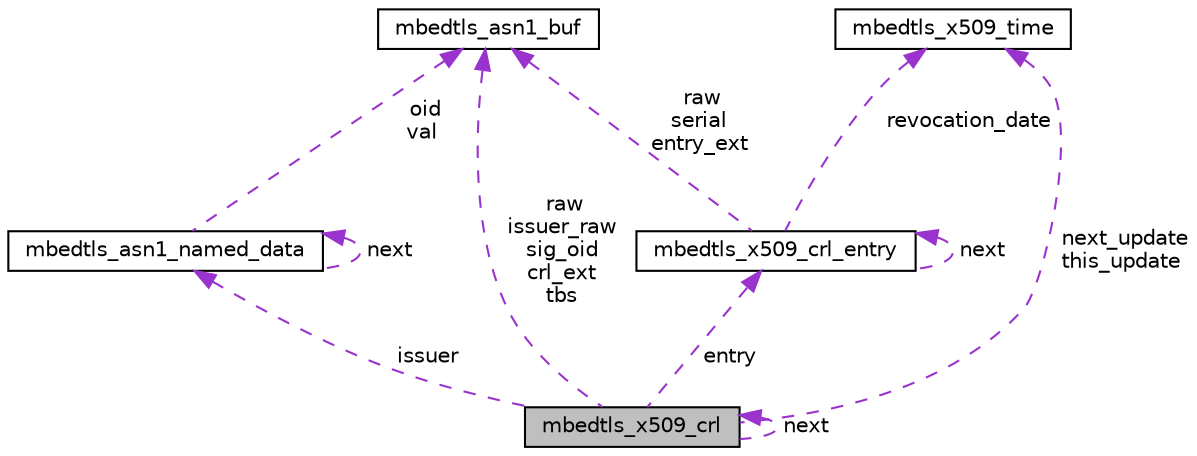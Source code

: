 digraph "mbedtls_x509_crl"
{
 // LATEX_PDF_SIZE
  edge [fontname="Helvetica",fontsize="10",labelfontname="Helvetica",labelfontsize="10"];
  node [fontname="Helvetica",fontsize="10",shape=record];
  Node1 [label="mbedtls_x509_crl",height=0.2,width=0.4,color="black", fillcolor="grey75", style="filled", fontcolor="black",tooltip=" "];
  Node2 -> Node1 [dir="back",color="darkorchid3",fontsize="10",style="dashed",label=" entry" ,fontname="Helvetica"];
  Node2 [label="mbedtls_x509_crl_entry",height=0.2,width=0.4,color="black", fillcolor="white", style="filled",URL="$structmbedtls__x509__crl__entry.html",tooltip=" "];
  Node2 -> Node2 [dir="back",color="darkorchid3",fontsize="10",style="dashed",label=" next" ,fontname="Helvetica"];
  Node3 -> Node2 [dir="back",color="darkorchid3",fontsize="10",style="dashed",label=" raw\nserial\nentry_ext" ,fontname="Helvetica"];
  Node3 [label="mbedtls_asn1_buf",height=0.2,width=0.4,color="black", fillcolor="white", style="filled",URL="$structmbedtls__asn1__buf.html",tooltip=" "];
  Node4 -> Node2 [dir="back",color="darkorchid3",fontsize="10",style="dashed",label=" revocation_date" ,fontname="Helvetica"];
  Node4 [label="mbedtls_x509_time",height=0.2,width=0.4,color="black", fillcolor="white", style="filled",URL="$structmbedtls__x509__time.html",tooltip=" "];
  Node1 -> Node1 [dir="back",color="darkorchid3",fontsize="10",style="dashed",label=" next" ,fontname="Helvetica"];
  Node5 -> Node1 [dir="back",color="darkorchid3",fontsize="10",style="dashed",label=" issuer" ,fontname="Helvetica"];
  Node5 [label="mbedtls_asn1_named_data",height=0.2,width=0.4,color="black", fillcolor="white", style="filled",URL="$structmbedtls__asn1__named__data.html",tooltip=" "];
  Node5 -> Node5 [dir="back",color="darkorchid3",fontsize="10",style="dashed",label=" next" ,fontname="Helvetica"];
  Node3 -> Node5 [dir="back",color="darkorchid3",fontsize="10",style="dashed",label=" oid\nval" ,fontname="Helvetica"];
  Node3 -> Node1 [dir="back",color="darkorchid3",fontsize="10",style="dashed",label=" raw\nissuer_raw\nsig_oid\ncrl_ext\ntbs" ,fontname="Helvetica"];
  Node4 -> Node1 [dir="back",color="darkorchid3",fontsize="10",style="dashed",label=" next_update\nthis_update" ,fontname="Helvetica"];
}
